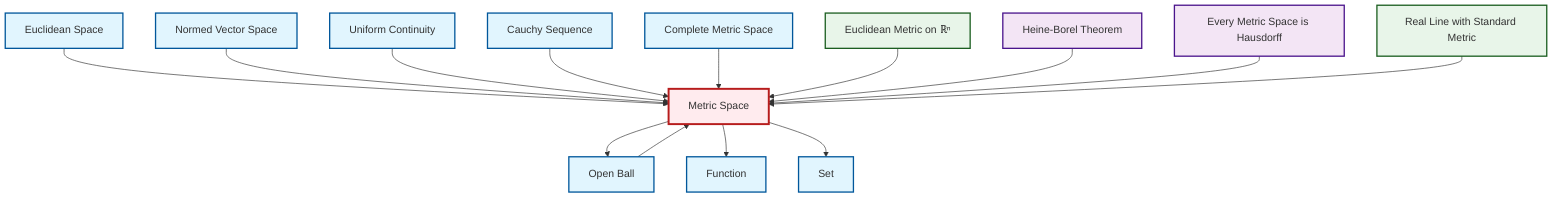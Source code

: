 graph TD
    classDef definition fill:#e1f5fe,stroke:#01579b,stroke-width:2px
    classDef theorem fill:#f3e5f5,stroke:#4a148c,stroke-width:2px
    classDef axiom fill:#fff3e0,stroke:#e65100,stroke-width:2px
    classDef example fill:#e8f5e9,stroke:#1b5e20,stroke-width:2px
    classDef current fill:#ffebee,stroke:#b71c1c,stroke-width:3px
    def-cauchy-sequence["Cauchy Sequence"]:::definition
    def-metric-space["Metric Space"]:::definition
    thm-heine-borel["Heine-Borel Theorem"]:::theorem
    def-open-ball["Open Ball"]:::definition
    ex-euclidean-metric["Euclidean Metric on ℝⁿ"]:::example
    def-uniform-continuity["Uniform Continuity"]:::definition
    def-function["Function"]:::definition
    def-euclidean-space["Euclidean Space"]:::definition
    def-set["Set"]:::definition
    ex-real-line-metric["Real Line with Standard Metric"]:::example
    def-complete-metric-space["Complete Metric Space"]:::definition
    thm-metric-hausdorff["Every Metric Space is Hausdorff"]:::theorem
    def-normed-vector-space["Normed Vector Space"]:::definition
    def-euclidean-space --> def-metric-space
    def-normed-vector-space --> def-metric-space
    def-open-ball --> def-metric-space
    def-uniform-continuity --> def-metric-space
    def-cauchy-sequence --> def-metric-space
    def-complete-metric-space --> def-metric-space
    ex-euclidean-metric --> def-metric-space
    thm-heine-borel --> def-metric-space
    thm-metric-hausdorff --> def-metric-space
    ex-real-line-metric --> def-metric-space
    def-metric-space --> def-open-ball
    def-metric-space --> def-function
    def-metric-space --> def-set
    class def-metric-space current